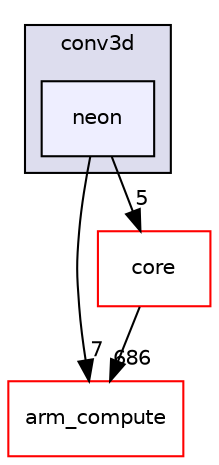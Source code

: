 digraph "src/cpu/kernels/conv3d/neon" {
  compound=true
  node [ fontsize="10", fontname="Helvetica"];
  edge [ labelfontsize="10", labelfontname="Helvetica"];
  subgraph clusterdir_03ea4a839f7d26eae2986fba1072d9b9 {
    graph [ bgcolor="#ddddee", pencolor="black", label="conv3d" fontname="Helvetica", fontsize="10", URL="dir_03ea4a839f7d26eae2986fba1072d9b9.xhtml"]
  dir_09f619330b89fa009b71978820c80aa2 [shape=box, label="neon", style="filled", fillcolor="#eeeeff", pencolor="black", URL="dir_09f619330b89fa009b71978820c80aa2.xhtml"];
  }
  dir_214608ef36d61442cb2b0c1c4e9a7def [shape=box label="arm_compute" fillcolor="white" style="filled" color="red" URL="dir_214608ef36d61442cb2b0c1c4e9a7def.xhtml"];
  dir_aebb8dcc11953d78e620bbef0b9e2183 [shape=box label="core" fillcolor="white" style="filled" color="red" URL="dir_aebb8dcc11953d78e620bbef0b9e2183.xhtml"];
  dir_09f619330b89fa009b71978820c80aa2->dir_214608ef36d61442cb2b0c1c4e9a7def [headlabel="7", labeldistance=1.5 headhref="dir_000381_000000.xhtml"];
  dir_09f619330b89fa009b71978820c80aa2->dir_aebb8dcc11953d78e620bbef0b9e2183 [headlabel="5", labeldistance=1.5 headhref="dir_000381_000017.xhtml"];
  dir_aebb8dcc11953d78e620bbef0b9e2183->dir_214608ef36d61442cb2b0c1c4e9a7def [headlabel="686", labeldistance=1.5 headhref="dir_000017_000000.xhtml"];
}
